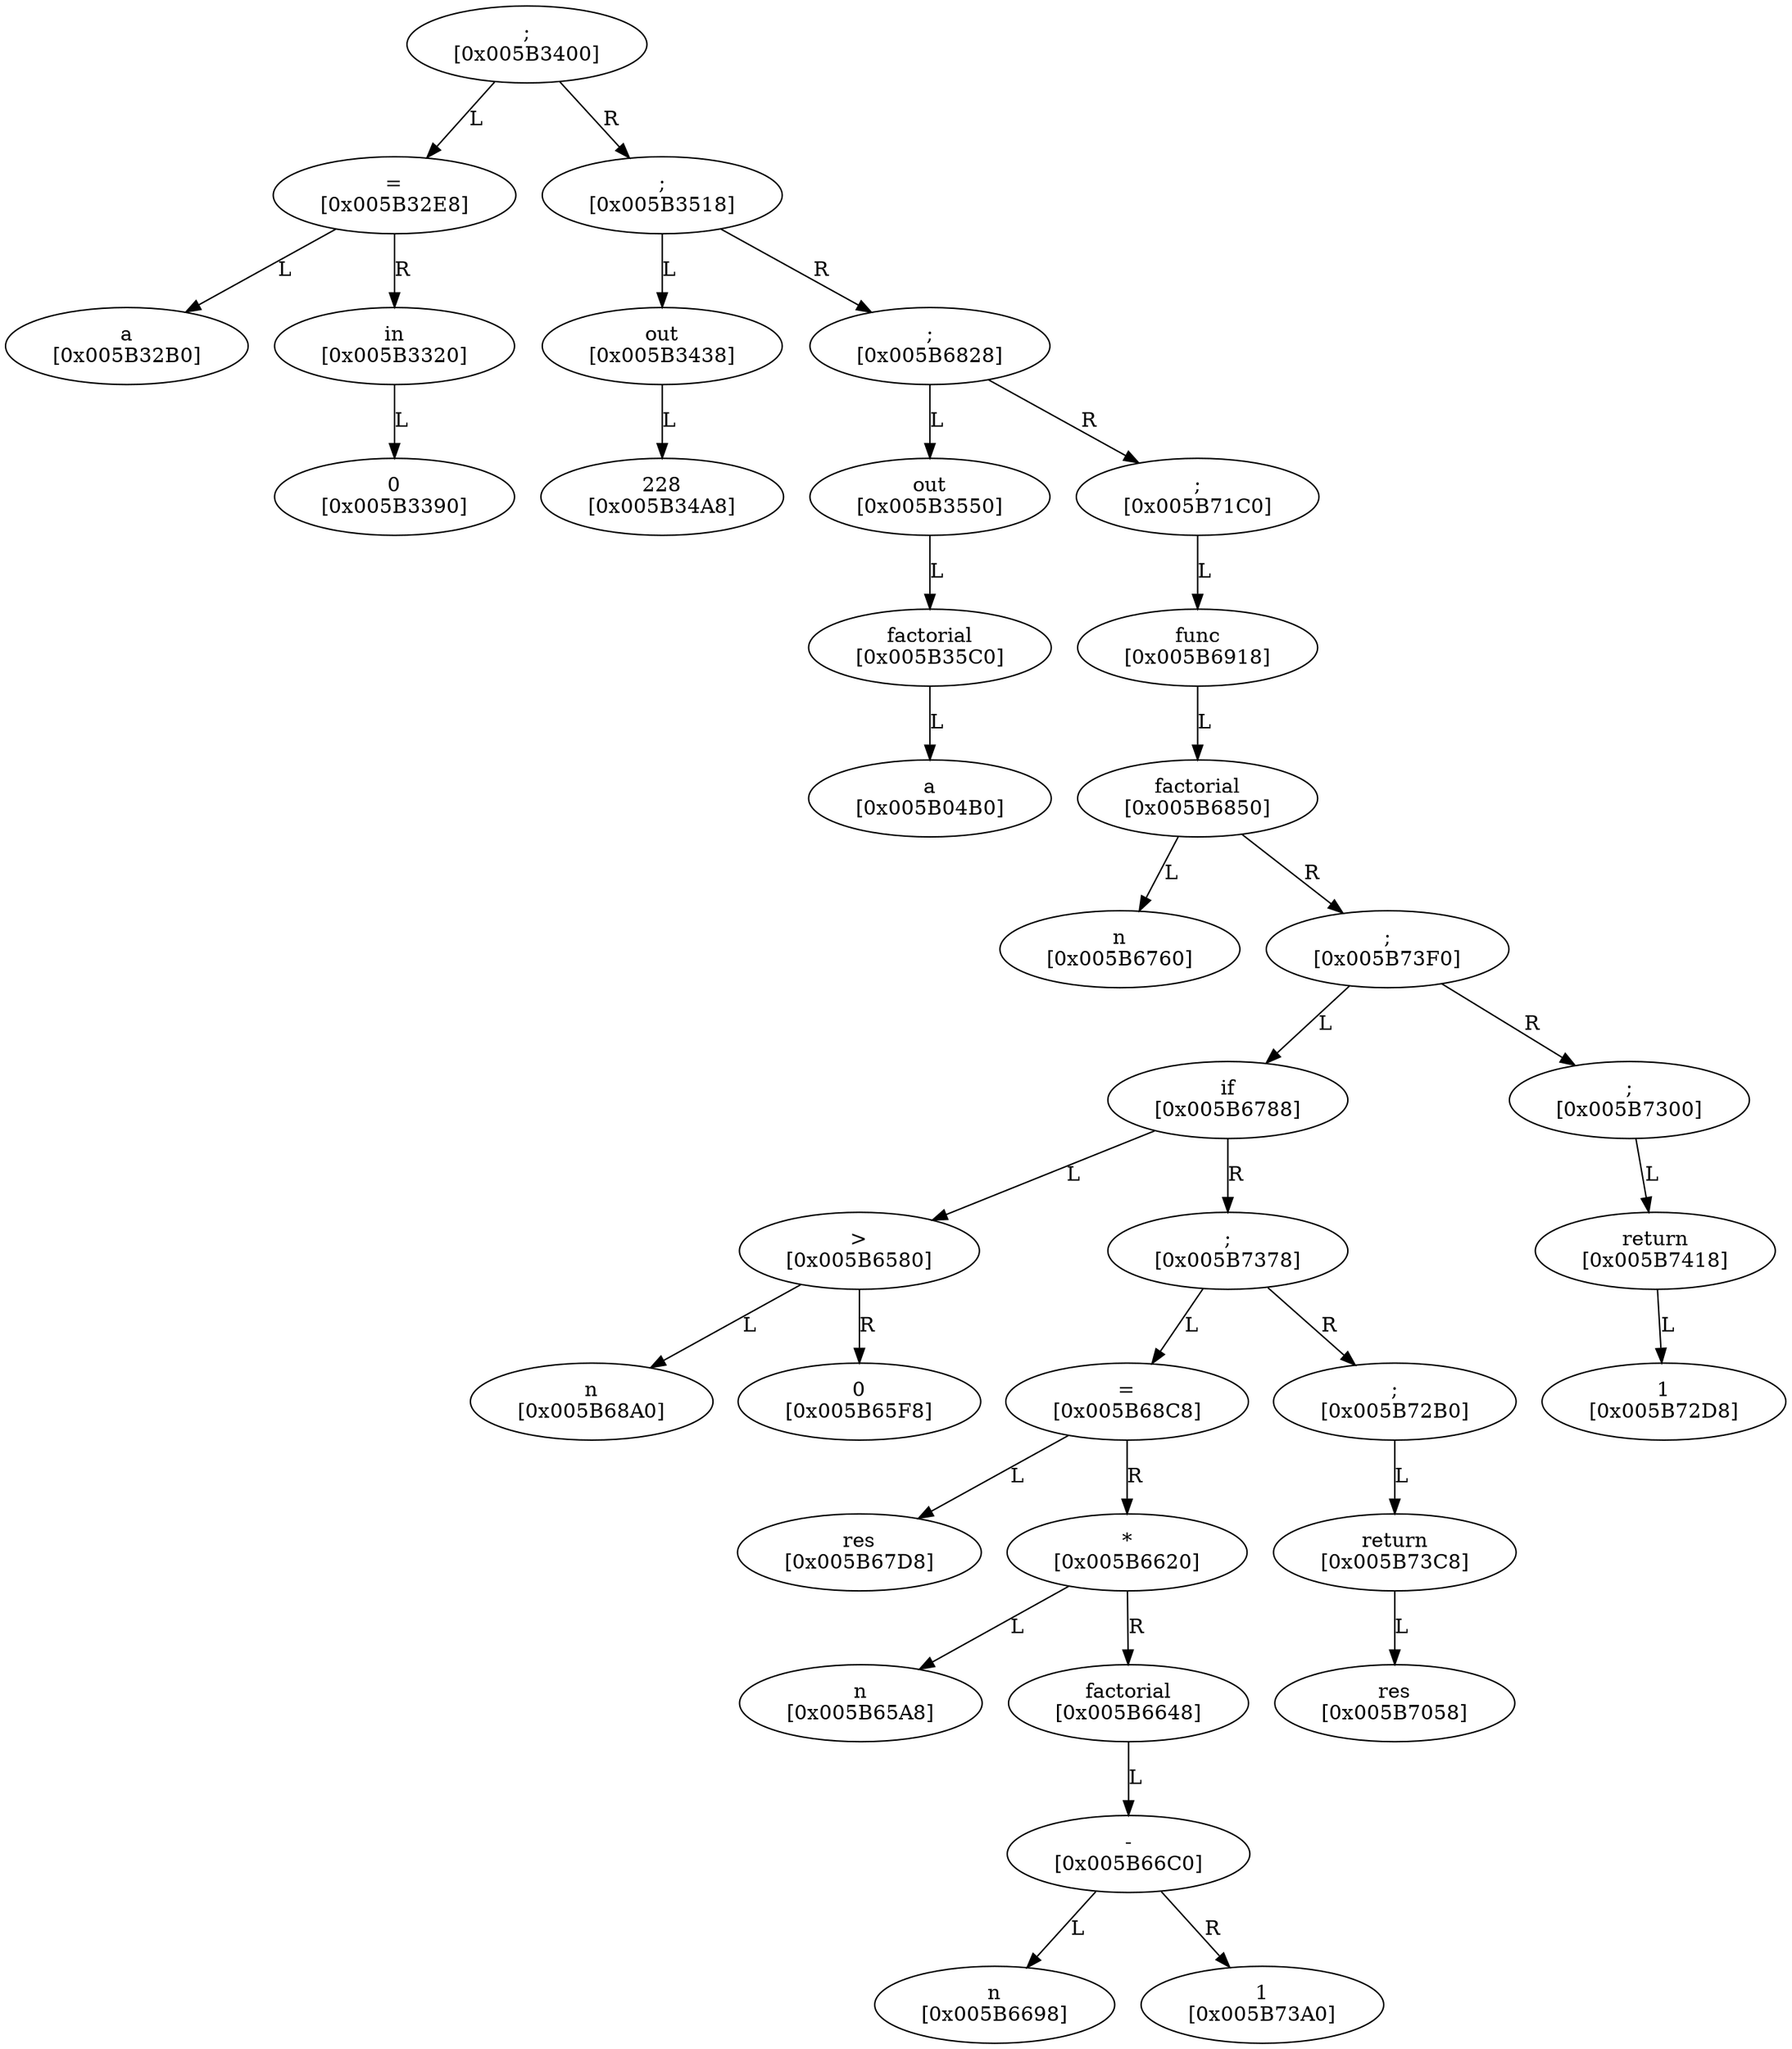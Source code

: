 digraph {
";\n[0x005B3400]" -> "=\n[0x005B32E8]"[label = "L"]
";\n[0x005B3400]" -> ";\n[0x005B3518]"[label = "R"]
"=\n[0x005B32E8]" -> "a\n[0x005B32B0]"[label = "L"]
"=\n[0x005B32E8]" -> "in\n[0x005B3320]"[label = "R"]
"in\n[0x005B3320]" -> "0\n[0x005B3390]"[label = "L"]
";\n[0x005B3518]" -> "out\n[0x005B3438]"[label = "L"]
";\n[0x005B3518]" -> ";\n[0x005B6828]"[label = "R"]
"out\n[0x005B3438]" -> "228\n[0x005B34A8]"[label = "L"]
";\n[0x005B6828]" -> "out\n[0x005B3550]"[label = "L"]
";\n[0x005B6828]" -> ";\n[0x005B71C0]"[label = "R"]
"out\n[0x005B3550]" -> "factorial\n[0x005B35C0]"[label = "L"]
"factorial\n[0x005B35C0]" -> "a\n[0x005B04B0]"[label = "L"]
";\n[0x005B71C0]" -> "func\n[0x005B6918]"[label = "L"]
"func\n[0x005B6918]" -> "factorial\n[0x005B6850]"[label = "L"]
"factorial\n[0x005B6850]" -> "n\n[0x005B6760]"[label = "L"]
"factorial\n[0x005B6850]" -> ";\n[0x005B73F0]"[label = "R"]
";\n[0x005B73F0]" -> "if\n[0x005B6788]"[label = "L"]
";\n[0x005B73F0]" -> ";\n[0x005B7300]"[label = "R"]
"if\n[0x005B6788]" -> ">\n[0x005B6580]"[label = "L"]
"if\n[0x005B6788]" -> ";\n[0x005B7378]"[label = "R"]
">\n[0x005B6580]" -> "n\n[0x005B68A0]"[label = "L"]
">\n[0x005B6580]" -> "0\n[0x005B65F8]"[label = "R"]
";\n[0x005B7378]" -> "=\n[0x005B68C8]"[label = "L"]
";\n[0x005B7378]" -> ";\n[0x005B72B0]"[label = "R"]
"=\n[0x005B68C8]" -> "res\n[0x005B67D8]"[label = "L"]
"=\n[0x005B68C8]" -> "*\n[0x005B6620]"[label = "R"]
"*\n[0x005B6620]" -> "n\n[0x005B65A8]"[label = "L"]
"*\n[0x005B6620]" -> "factorial\n[0x005B6648]"[label = "R"]
"factorial\n[0x005B6648]" -> "-\n[0x005B66C0]"[label = "L"]
"-\n[0x005B66C0]" -> "n\n[0x005B6698]"[label = "L"]
"-\n[0x005B66C0]" -> "1\n[0x005B73A0]"[label = "R"]
";\n[0x005B72B0]" -> "return\n[0x005B73C8]"[label = "L"]
"return\n[0x005B73C8]" -> "res\n[0x005B7058]"[label = "L"]
";\n[0x005B7300]" -> "return\n[0x005B7418]"[label = "L"]
"return\n[0x005B7418]" -> "1\n[0x005B72D8]"[label = "L"]
}